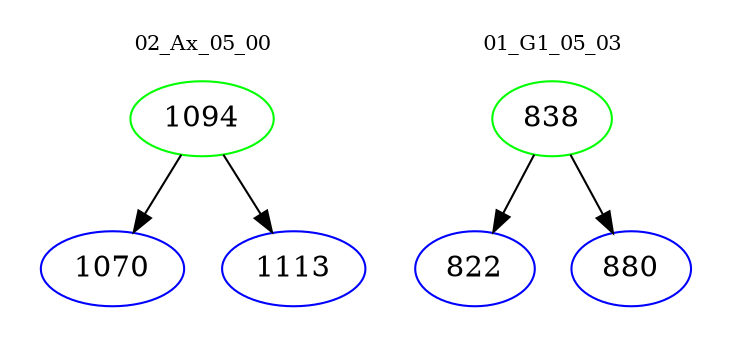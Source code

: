 digraph{
subgraph cluster_0 {
color = white
label = "02_Ax_05_00";
fontsize=10;
T0_1094 [label="1094", color="green"]
T0_1094 -> T0_1070 [color="black"]
T0_1070 [label="1070", color="blue"]
T0_1094 -> T0_1113 [color="black"]
T0_1113 [label="1113", color="blue"]
}
subgraph cluster_1 {
color = white
label = "01_G1_05_03";
fontsize=10;
T1_838 [label="838", color="green"]
T1_838 -> T1_822 [color="black"]
T1_822 [label="822", color="blue"]
T1_838 -> T1_880 [color="black"]
T1_880 [label="880", color="blue"]
}
}
